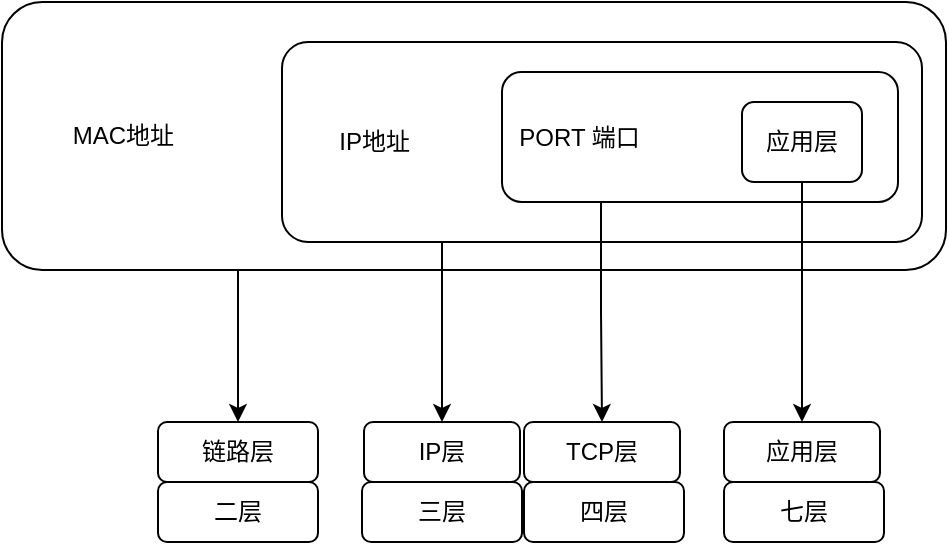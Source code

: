 <mxfile version="24.8.4">
  <diagram name="第 1 页" id="m2dObYod3vC3ta0hIUsG">
    <mxGraphModel dx="1158" dy="587" grid="1" gridSize="10" guides="1" tooltips="1" connect="1" arrows="1" fold="1" page="1" pageScale="1" pageWidth="1600" pageHeight="1200" math="0" shadow="0">
      <root>
        <mxCell id="0" />
        <mxCell id="1" parent="0" />
        <mxCell id="t_H4ScusPziJ7b-3OtiA-16" style="edgeStyle=orthogonalEdgeStyle;rounded=0;orthogonalLoop=1;jettySize=auto;html=1;exitX=0.25;exitY=1;exitDx=0;exitDy=0;entryX=0.5;entryY=0;entryDx=0;entryDy=0;" edge="1" parent="1" source="t_H4ScusPziJ7b-3OtiA-15" target="t_H4ScusPziJ7b-3OtiA-14">
          <mxGeometry relative="1" as="geometry" />
        </mxCell>
        <mxCell id="t_H4ScusPziJ7b-3OtiA-15" value="&amp;nbsp; &amp;nbsp; &amp;nbsp; &amp;nbsp; &amp;nbsp;&amp;nbsp;&lt;span style=&quot;text-align: center;&quot;&gt;MAC地址&lt;/span&gt;" style="rounded=1;whiteSpace=wrap;html=1;align=left;" vertex="1" parent="1">
          <mxGeometry x="70" y="160" width="472" height="134" as="geometry" />
        </mxCell>
        <mxCell id="t_H4ScusPziJ7b-3OtiA-12" style="edgeStyle=orthogonalEdgeStyle;rounded=0;orthogonalLoop=1;jettySize=auto;html=1;exitX=0.25;exitY=1;exitDx=0;exitDy=0;entryX=0.5;entryY=0;entryDx=0;entryDy=0;" edge="1" parent="1" source="t_H4ScusPziJ7b-3OtiA-5" target="t_H4ScusPziJ7b-3OtiA-11">
          <mxGeometry relative="1" as="geometry" />
        </mxCell>
        <mxCell id="t_H4ScusPziJ7b-3OtiA-5" value="&amp;nbsp; &amp;nbsp; &amp;nbsp; &amp;nbsp; IP地址" style="rounded=1;whiteSpace=wrap;html=1;arcSize=13;align=left;" vertex="1" parent="1">
          <mxGeometry x="210" y="180" width="320" height="100" as="geometry" />
        </mxCell>
        <mxCell id="t_H4ScusPziJ7b-3OtiA-10" style="edgeStyle=orthogonalEdgeStyle;rounded=0;orthogonalLoop=1;jettySize=auto;html=1;exitX=0.25;exitY=1;exitDx=0;exitDy=0;entryX=0.5;entryY=0;entryDx=0;entryDy=0;" edge="1" parent="1" source="t_H4ScusPziJ7b-3OtiA-4" target="t_H4ScusPziJ7b-3OtiA-9">
          <mxGeometry relative="1" as="geometry" />
        </mxCell>
        <mxCell id="t_H4ScusPziJ7b-3OtiA-4" value="&amp;nbsp; PORT 端口" style="rounded=1;whiteSpace=wrap;html=1;align=left;" vertex="1" parent="1">
          <mxGeometry x="320" y="195" width="198" height="65" as="geometry" />
        </mxCell>
        <mxCell id="t_H4ScusPziJ7b-3OtiA-13" style="edgeStyle=orthogonalEdgeStyle;rounded=0;orthogonalLoop=1;jettySize=auto;html=1;exitX=0.5;exitY=1;exitDx=0;exitDy=0;" edge="1" parent="1" source="t_H4ScusPziJ7b-3OtiA-3" target="t_H4ScusPziJ7b-3OtiA-7">
          <mxGeometry relative="1" as="geometry" />
        </mxCell>
        <mxCell id="t_H4ScusPziJ7b-3OtiA-3" value="&lt;span style=&quot;text-align: left;&quot;&gt;应用层&lt;/span&gt;" style="rounded=1;whiteSpace=wrap;html=1;" vertex="1" parent="1">
          <mxGeometry x="440" y="210" width="60" height="40" as="geometry" />
        </mxCell>
        <mxCell id="t_H4ScusPziJ7b-3OtiA-7" value="应用层" style="rounded=1;whiteSpace=wrap;html=1;" vertex="1" parent="1">
          <mxGeometry x="431" y="370" width="78" height="30" as="geometry" />
        </mxCell>
        <mxCell id="t_H4ScusPziJ7b-3OtiA-9" value="TCP层" style="rounded=1;whiteSpace=wrap;html=1;" vertex="1" parent="1">
          <mxGeometry x="331" y="370" width="78" height="30" as="geometry" />
        </mxCell>
        <mxCell id="t_H4ScusPziJ7b-3OtiA-11" value="IP层" style="rounded=1;whiteSpace=wrap;html=1;" vertex="1" parent="1">
          <mxGeometry x="251" y="370" width="78" height="30" as="geometry" />
        </mxCell>
        <mxCell id="t_H4ScusPziJ7b-3OtiA-14" value="链路层" style="rounded=1;whiteSpace=wrap;html=1;" vertex="1" parent="1">
          <mxGeometry x="148" y="370" width="80" height="30" as="geometry" />
        </mxCell>
        <mxCell id="t_H4ScusPziJ7b-3OtiA-29" value="二层" style="rounded=1;whiteSpace=wrap;html=1;" vertex="1" parent="1">
          <mxGeometry x="148" y="400" width="80" height="30" as="geometry" />
        </mxCell>
        <mxCell id="t_H4ScusPziJ7b-3OtiA-30" value="三层" style="rounded=1;whiteSpace=wrap;html=1;" vertex="1" parent="1">
          <mxGeometry x="250" y="400" width="80" height="30" as="geometry" />
        </mxCell>
        <mxCell id="t_H4ScusPziJ7b-3OtiA-31" value="四层" style="rounded=1;whiteSpace=wrap;html=1;" vertex="1" parent="1">
          <mxGeometry x="331" y="400" width="80" height="30" as="geometry" />
        </mxCell>
        <mxCell id="t_H4ScusPziJ7b-3OtiA-32" value="七层" style="rounded=1;whiteSpace=wrap;html=1;" vertex="1" parent="1">
          <mxGeometry x="431" y="400" width="80" height="30" as="geometry" />
        </mxCell>
      </root>
    </mxGraphModel>
  </diagram>
</mxfile>
